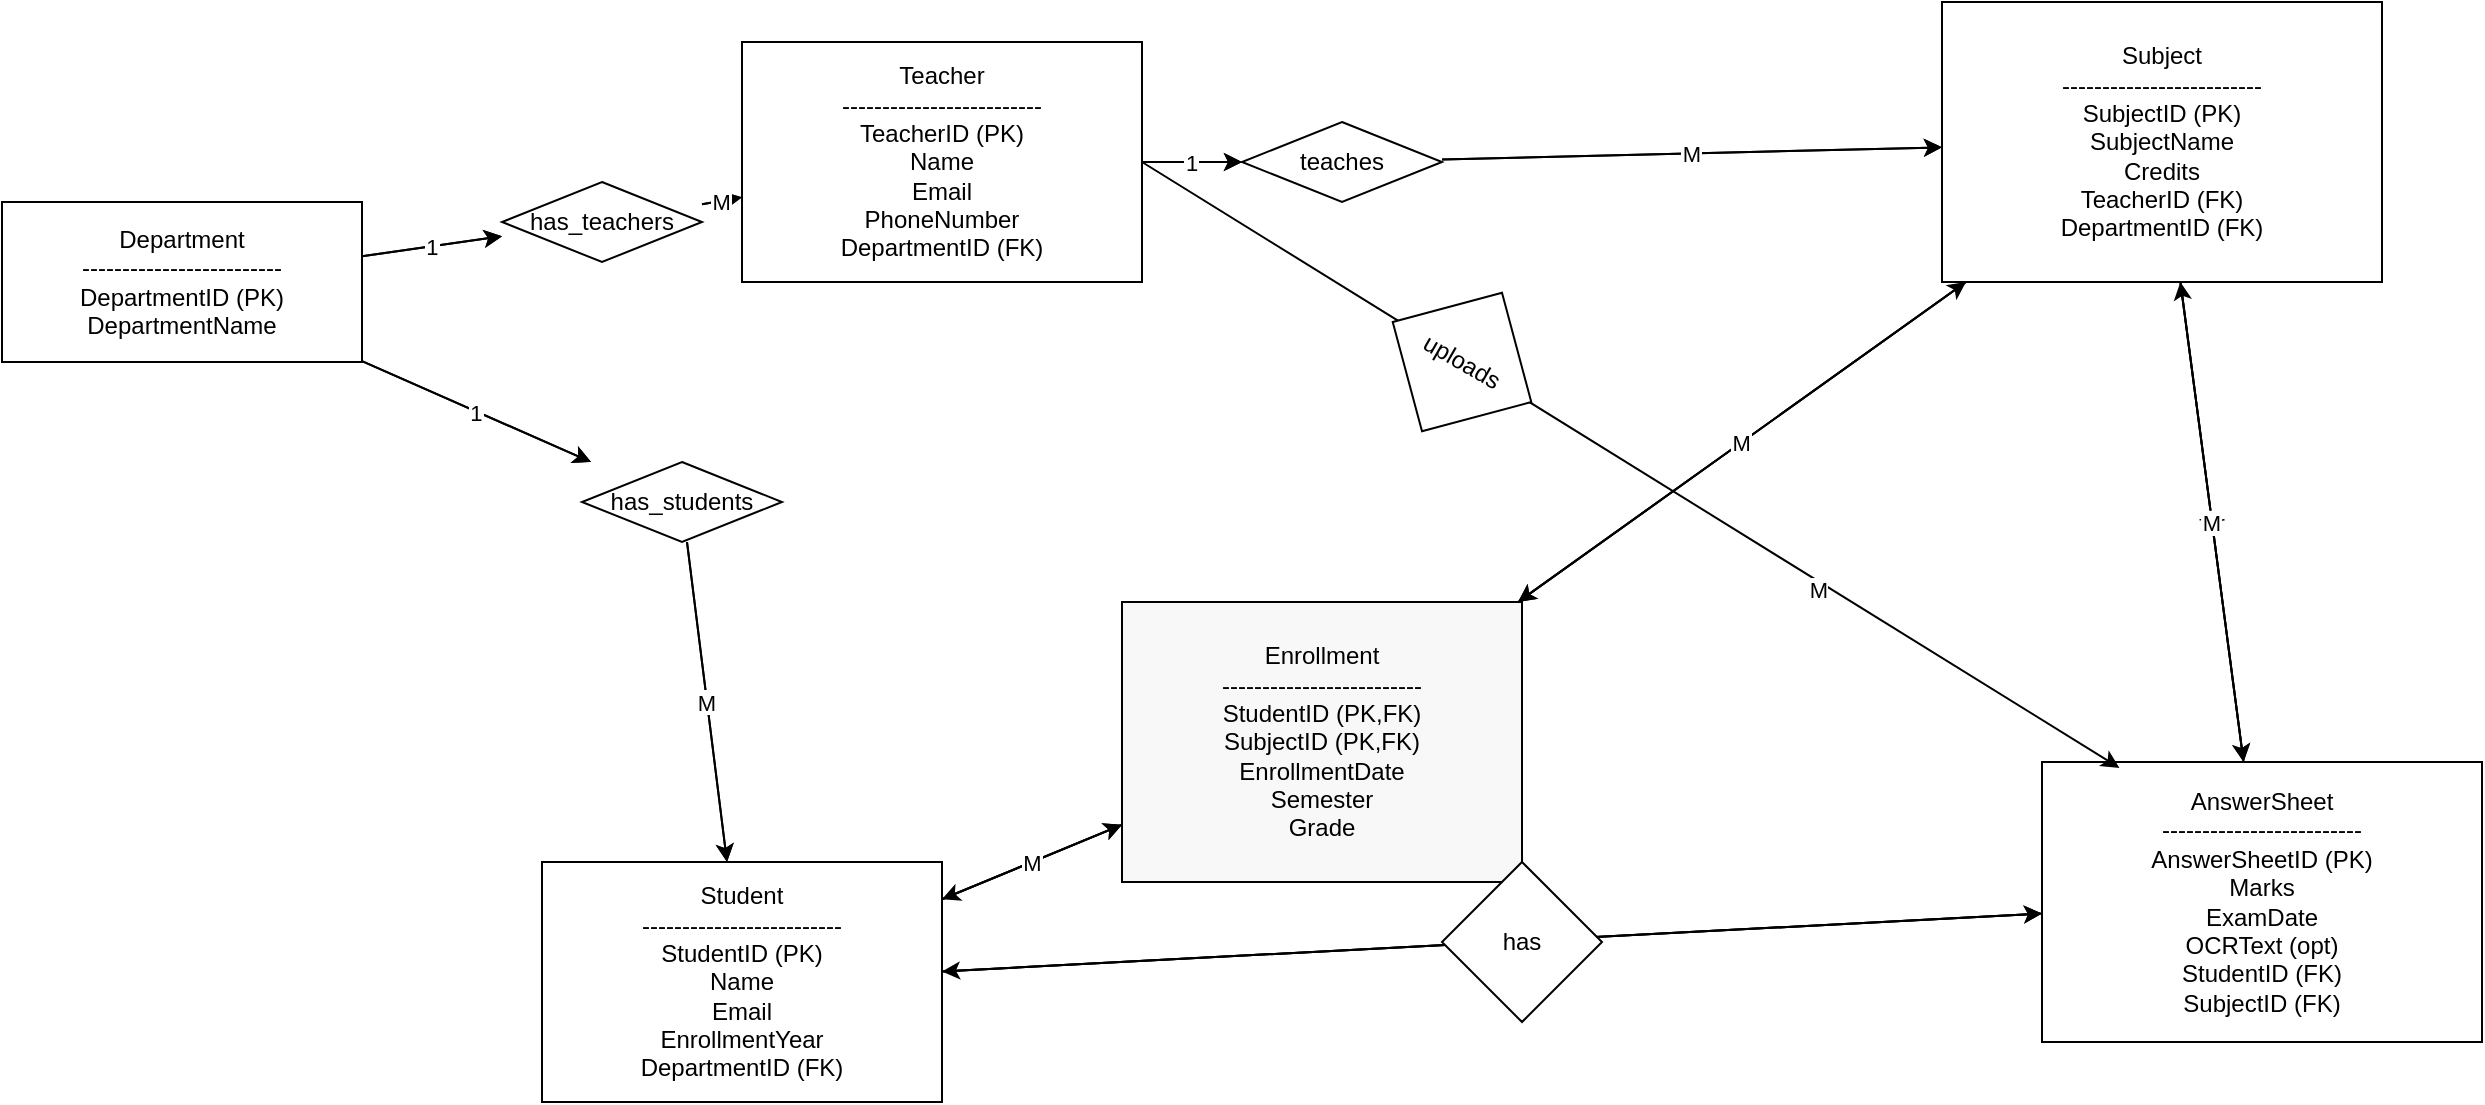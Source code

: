 <mxfile version="28.1.2">
  <diagram name="Proper ER Diagram" id="oOXbErCIfoqkU6APC2iN">
    <mxGraphModel dx="2076" dy="661" grid="1" gridSize="10" guides="1" tooltips="1" connect="1" arrows="1" fold="1" page="1" pageScale="1" pageWidth="850" pageHeight="1100" math="0" shadow="0">
      <root>
        <mxCell id="0" />
        <mxCell id="1" parent="0" />
        <mxCell id="A35WS5ppkoVkQpUrEkVM-115" value="Department&#xa;-------------------------&#xa;DepartmentID (PK)&#xa;DepartmentName" style="shape=rectangle;rounded=0;whiteSpace=wrap;html=1;strokeColor=#000000;fillColor=#ffffff" vertex="1" parent="1">
          <mxGeometry x="-200" y="100" width="180" height="80" as="geometry" />
        </mxCell>
        <mxCell id="A35WS5ppkoVkQpUrEkVM-116" value="Teacher&#xa;-------------------------&#xa;TeacherID (PK)&#xa;Name&#xa;Email&#xa;PhoneNumber&#xa;DepartmentID (FK)" style="shape=rectangle;rounded=0;whiteSpace=wrap;html=1;strokeColor=#000000;fillColor=#ffffff" vertex="1" parent="1">
          <mxGeometry x="170" y="20" width="200" height="120" as="geometry" />
        </mxCell>
        <mxCell id="A35WS5ppkoVkQpUrEkVM-117" value="Student&#xa;-------------------------&#xa;StudentID (PK)&#xa;Name&#xa;Email&#xa;EnrollmentYear&#xa;DepartmentID (FK)" style="shape=rectangle;rounded=0;whiteSpace=wrap;html=1;strokeColor=#000000;fillColor=#ffffff" vertex="1" parent="1">
          <mxGeometry x="70" y="430" width="200" height="120" as="geometry" />
        </mxCell>
        <mxCell id="A35WS5ppkoVkQpUrEkVM-118" value="Subject&#xa;-------------------------&#xa;SubjectID (PK)&#xa;SubjectName&#xa;Credits&#xa;TeacherID (FK)&#xa;DepartmentID (FK)" style="shape=rectangle;rounded=0;whiteSpace=wrap;html=1;strokeColor=#000000;fillColor=#ffffff" vertex="1" parent="1">
          <mxGeometry x="770" width="220" height="140" as="geometry" />
        </mxCell>
        <mxCell id="A35WS5ppkoVkQpUrEkVM-119" value="Enrollment&#xa;-------------------------&#xa;StudentID (PK,FK)&#xa;SubjectID (PK,FK)&#xa;EnrollmentDate&#xa;Semester&#xa;Grade" style="shape=rectangle;rounded=0;whiteSpace=wrap;html=1;strokeColor=#000000;fillColor=#f8f8f8" vertex="1" parent="1">
          <mxGeometry x="360" y="300" width="200" height="140" as="geometry" />
        </mxCell>
        <mxCell id="A35WS5ppkoVkQpUrEkVM-120" value="AnswerSheet&#xa;-------------------------&#xa;AnswerSheetID (PK)&#xa;Marks&#xa;ExamDate&#xa;OCRText (opt)&#xa;StudentID (FK)&#xa;SubjectID (FK)" style="shape=rectangle;rounded=0;whiteSpace=wrap;html=1;strokeColor=#000000;fillColor=#ffffff" vertex="1" parent="1">
          <mxGeometry x="820" y="380" width="220" height="140" as="geometry" />
        </mxCell>
        <mxCell id="A35WS5ppkoVkQpUrEkVM-121" value="has_teachers" style="shape=rhombus;whiteSpace=wrap;html=1;strokeColor=#000000;fillColor=#ffffff" vertex="1" parent="1">
          <mxGeometry x="50" y="90" width="100" height="40" as="geometry" />
        </mxCell>
        <mxCell id="A35WS5ppkoVkQpUrEkVM-122" value="has_students" style="shape=rhombus;whiteSpace=wrap;html=1;strokeColor=#000000;fillColor=#ffffff" vertex="1" parent="1">
          <mxGeometry x="90" y="230" width="100" height="40" as="geometry" />
        </mxCell>
        <mxCell id="A35WS5ppkoVkQpUrEkVM-123" value="teaches" style="shape=rhombus;whiteSpace=wrap;html=1;strokeColor=#000000;fillColor=#ffffff" vertex="1" parent="1">
          <mxGeometry x="420" y="60" width="100" height="40" as="geometry" />
        </mxCell>
        <mxCell id="A35WS5ppkoVkQpUrEkVM-124" value="" edge="1" parent="1" source="A35WS5ppkoVkQpUrEkVM-115" target="A35WS5ppkoVkQpUrEkVM-121">
          <mxGeometry relative="1" as="geometry" />
        </mxCell>
        <mxCell id="A35WS5ppkoVkQpUrEkVM-125" value="" edge="1" parent="1" source="A35WS5ppkoVkQpUrEkVM-121" target="A35WS5ppkoVkQpUrEkVM-116">
          <mxGeometry relative="1" as="geometry" />
        </mxCell>
        <mxCell id="A35WS5ppkoVkQpUrEkVM-126" value="1" edge="1" parent="1" source="A35WS5ppkoVkQpUrEkVM-115" target="A35WS5ppkoVkQpUrEkVM-121">
          <mxGeometry relative="1" as="geometry" />
        </mxCell>
        <mxCell id="A35WS5ppkoVkQpUrEkVM-127" value="M" edge="1" parent="1" source="A35WS5ppkoVkQpUrEkVM-121" target="A35WS5ppkoVkQpUrEkVM-116">
          <mxGeometry relative="1" as="geometry" />
        </mxCell>
        <mxCell id="A35WS5ppkoVkQpUrEkVM-128" value="" edge="1" parent="1" source="A35WS5ppkoVkQpUrEkVM-115" target="A35WS5ppkoVkQpUrEkVM-122">
          <mxGeometry relative="1" as="geometry" />
        </mxCell>
        <mxCell id="A35WS5ppkoVkQpUrEkVM-129" value="" edge="1" parent="1" source="A35WS5ppkoVkQpUrEkVM-122" target="A35WS5ppkoVkQpUrEkVM-117">
          <mxGeometry relative="1" as="geometry" />
        </mxCell>
        <mxCell id="A35WS5ppkoVkQpUrEkVM-130" value="1" edge="1" parent="1" source="A35WS5ppkoVkQpUrEkVM-115" target="A35WS5ppkoVkQpUrEkVM-122">
          <mxGeometry relative="1" as="geometry" />
        </mxCell>
        <mxCell id="A35WS5ppkoVkQpUrEkVM-131" value="M" edge="1" parent="1" source="A35WS5ppkoVkQpUrEkVM-122" target="A35WS5ppkoVkQpUrEkVM-117">
          <mxGeometry relative="1" as="geometry" />
        </mxCell>
        <mxCell id="A35WS5ppkoVkQpUrEkVM-132" value="" edge="1" parent="1" source="A35WS5ppkoVkQpUrEkVM-116" target="A35WS5ppkoVkQpUrEkVM-123">
          <mxGeometry relative="1" as="geometry" />
        </mxCell>
        <mxCell id="A35WS5ppkoVkQpUrEkVM-133" value="" edge="1" parent="1" source="A35WS5ppkoVkQpUrEkVM-123" target="A35WS5ppkoVkQpUrEkVM-118">
          <mxGeometry relative="1" as="geometry" />
        </mxCell>
        <mxCell id="A35WS5ppkoVkQpUrEkVM-134" value="1" edge="1" parent="1" source="A35WS5ppkoVkQpUrEkVM-116" target="A35WS5ppkoVkQpUrEkVM-123">
          <mxGeometry relative="1" as="geometry" />
        </mxCell>
        <mxCell id="A35WS5ppkoVkQpUrEkVM-135" value="M" edge="1" parent="1" source="A35WS5ppkoVkQpUrEkVM-123" target="A35WS5ppkoVkQpUrEkVM-118">
          <mxGeometry relative="1" as="geometry" />
        </mxCell>
        <mxCell id="A35WS5ppkoVkQpUrEkVM-136" value="" edge="1" parent="1" source="A35WS5ppkoVkQpUrEkVM-117" target="A35WS5ppkoVkQpUrEkVM-119">
          <mxGeometry relative="1" as="geometry" />
        </mxCell>
        <mxCell id="A35WS5ppkoVkQpUrEkVM-137" value="1" edge="1" parent="1" source="A35WS5ppkoVkQpUrEkVM-117" target="A35WS5ppkoVkQpUrEkVM-119">
          <mxGeometry relative="1" as="geometry" />
        </mxCell>
        <mxCell id="A35WS5ppkoVkQpUrEkVM-138" value="M" edge="1" parent="1" source="A35WS5ppkoVkQpUrEkVM-119" target="A35WS5ppkoVkQpUrEkVM-117">
          <mxGeometry relative="1" as="geometry" />
        </mxCell>
        <mxCell id="A35WS5ppkoVkQpUrEkVM-139" value="" edge="1" parent="1" source="A35WS5ppkoVkQpUrEkVM-118" target="A35WS5ppkoVkQpUrEkVM-119">
          <mxGeometry relative="1" as="geometry" />
        </mxCell>
        <mxCell id="A35WS5ppkoVkQpUrEkVM-140" value="1" edge="1" parent="1" source="A35WS5ppkoVkQpUrEkVM-118" target="A35WS5ppkoVkQpUrEkVM-119">
          <mxGeometry relative="1" as="geometry" />
        </mxCell>
        <mxCell id="A35WS5ppkoVkQpUrEkVM-141" value="M" edge="1" parent="1" source="A35WS5ppkoVkQpUrEkVM-119" target="A35WS5ppkoVkQpUrEkVM-118">
          <mxGeometry relative="1" as="geometry" />
        </mxCell>
        <mxCell id="A35WS5ppkoVkQpUrEkVM-142" value="" edge="1" parent="1" source="A35WS5ppkoVkQpUrEkVM-117" target="A35WS5ppkoVkQpUrEkVM-120">
          <mxGeometry relative="1" as="geometry" />
        </mxCell>
        <mxCell id="A35WS5ppkoVkQpUrEkVM-143" value="1" edge="1" parent="1" source="A35WS5ppkoVkQpUrEkVM-117" target="A35WS5ppkoVkQpUrEkVM-120">
          <mxGeometry relative="1" as="geometry" />
        </mxCell>
        <mxCell id="A35WS5ppkoVkQpUrEkVM-144" value="" edge="1" parent="1" source="A35WS5ppkoVkQpUrEkVM-120" target="A35WS5ppkoVkQpUrEkVM-117">
          <mxGeometry relative="1" as="geometry" />
        </mxCell>
        <mxCell id="A35WS5ppkoVkQpUrEkVM-145" value="for" edge="1" parent="1" source="A35WS5ppkoVkQpUrEkVM-118" target="A35WS5ppkoVkQpUrEkVM-120">
          <mxGeometry relative="1" as="geometry" />
        </mxCell>
        <mxCell id="A35WS5ppkoVkQpUrEkVM-146" value="1" edge="1" parent="1" source="A35WS5ppkoVkQpUrEkVM-118" target="A35WS5ppkoVkQpUrEkVM-120">
          <mxGeometry relative="1" as="geometry" />
        </mxCell>
        <mxCell id="A35WS5ppkoVkQpUrEkVM-147" value="M" edge="1" parent="1" source="A35WS5ppkoVkQpUrEkVM-120" target="A35WS5ppkoVkQpUrEkVM-118">
          <mxGeometry relative="1" as="geometry" />
        </mxCell>
        <mxCell id="A35WS5ppkoVkQpUrEkVM-148" style="opacity=0;" vertex="1" parent="1">
          <mxGeometry x="420" y="40" width="1" height="1" as="geometry" />
        </mxCell>
        <mxCell id="A35WS5ppkoVkQpUrEkVM-149" value="has" style="rhombus;whiteSpace=wrap;html=1;" vertex="1" parent="1">
          <mxGeometry x="520" y="430" width="80" height="80" as="geometry" />
        </mxCell>
        <mxCell id="A35WS5ppkoVkQpUrEkVM-152" value="" style="endArrow=classic;html=1;rounded=0;exitX=1;exitY=0.5;exitDx=0;exitDy=0;entryX=0.176;entryY=0.021;entryDx=0;entryDy=0;entryPerimeter=0;" edge="1" parent="1" source="A35WS5ppkoVkQpUrEkVM-116" target="A35WS5ppkoVkQpUrEkVM-120">
          <mxGeometry width="50" height="50" relative="1" as="geometry">
            <mxPoint x="400" y="165" as="sourcePoint" />
            <mxPoint x="450" y="115" as="targetPoint" />
          </mxGeometry>
        </mxCell>
        <mxCell id="A35WS5ppkoVkQpUrEkVM-156" value="M" style="edgeLabel;html=1;align=center;verticalAlign=middle;resizable=0;points=[];" vertex="1" connectable="0" parent="A35WS5ppkoVkQpUrEkVM-152">
          <mxGeometry x="0.392" y="-4" relative="1" as="geometry">
            <mxPoint as="offset" />
          </mxGeometry>
        </mxCell>
        <mxCell id="A35WS5ppkoVkQpUrEkVM-154" value="uploads" style="rhombus;whiteSpace=wrap;html=1;rotation=30;" vertex="1" parent="1">
          <mxGeometry x="490" y="140" width="80" height="80" as="geometry" />
        </mxCell>
      </root>
    </mxGraphModel>
  </diagram>
</mxfile>
